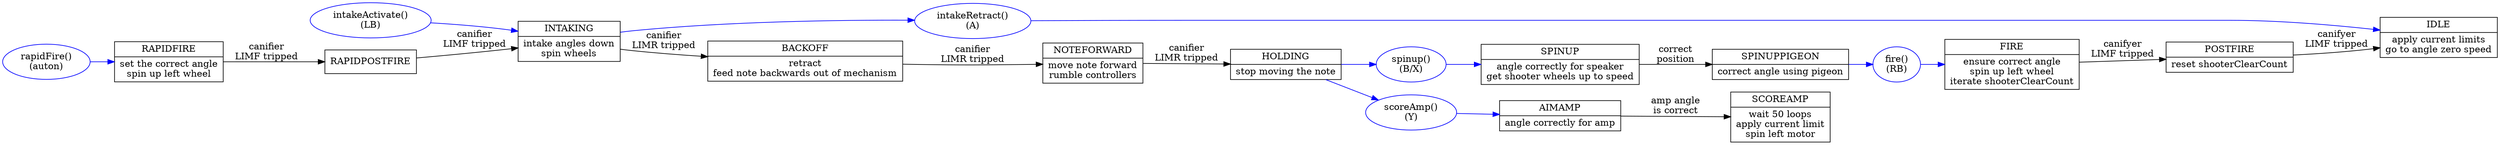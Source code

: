 /* circo -Tsvg intakeshooter.gv -o intakeshooter.svg; imv intakeshooter.svg
blue: happens upon user input of stated controller button
black: happens automatically based off of stated condition
*/
digraph {
	rankdir=LR;

	intakeRetract [label="intakeRetract()\n(A)",color=blue];
	intakeActivate [label="intakeActivate()\n(LB)",color=blue];
	spinup [label="spinup()\n(B/X)",color=blue];
	scoreAmp [label="scoreAmp()\n(Y)",color=blue];
	fire [label="fire()\n(RB)",color=blue];
	rapidFire [label="rapidFire()\n(auton)",color=blue];

	IDLE[shape=record,label="IDLE|apply current limits\ngo to angle zero speed"];
	INTAKING[shape=record,label="INTAKING|intake angles down\nspin wheels"];
	BACKOFF[shape=record,label="BACKOFF|retract\nfeed note backwards out of mechanism"];
	NOTEFORWARD[shape=record,label="NOTEFORWARD|move note forward\nrumble controllers"];
	HOLDING[shape=record,label="HOLDING|stop moving the note"];
	SPINUP[shape=record,label="SPINUP|angle correctly for speaker\nget shooter wheels up to speed"];
	SPINUPPIGEON[shape=record,label="SPINUPPIGEON|correct angle using pigeon"];
	AIMAMP[shape=record,label="AIMAMP|angle correctly for amp"];
	SCOREAMP[shape=record,label="SCOREAMP|wait 50 loops\napply current limit\nspin left motor"];
	FIRE[shape=record,label="FIRE|ensure correct angle\nspin up left wheel\niterate shooterClearCount"];
	POSTFIRE[shape=record,label="POSTFIRE|reset shooterClearCount"];
	RAPIDFIRE[shape=record,label="RAPIDFIRE|set the correct angle\nspin up left wheel"];
	RAPIDPOSTFIRE[shape=record,label="RAPIDPOSTFIRE"];

	intakeRetract -> IDLE [color=blue];
	intakeActivate -> INTAKING [color=blue];
	spinup -> SPINUP [color=blue];
	scoreAmp -> AIMAMP [color=blue];
	fire -> FIRE [color=blue];
	rapidFire -> RAPIDFIRE [color=blue];
	INTAKING -> BACKOFF [label="canifier\nLIMR tripped"];
	INTAKING -> intakeRetract [color=blue];
	BACKOFF -> NOTEFORWARD [label="canifier\nLIMR tripped"];
	NOTEFORWARD -> HOLDING [label="canifier\nLIMR tripped"];
	HOLDING -> { spinup; scoreAmp} [color=blue];
	SPINUP -> SPINUPPIGEON [label="correct\nposition"];
	SPINUPPIGEON -> fire [color=blue];
	AIMAMP -> SCOREAMP [label="amp angle\nis correct"];
	FIRE -> POSTFIRE [label="canifyer\nLIMF tripped"];
	POSTFIRE -> IDLE [label="canifyer\nLIMF tripped"];
	RAPIDFIRE -> RAPIDPOSTFIRE [label="canifier\nLIMF tripped"];
	RAPIDPOSTFIRE -> INTAKING [label="canifier\nLIMF tripped"];
}
